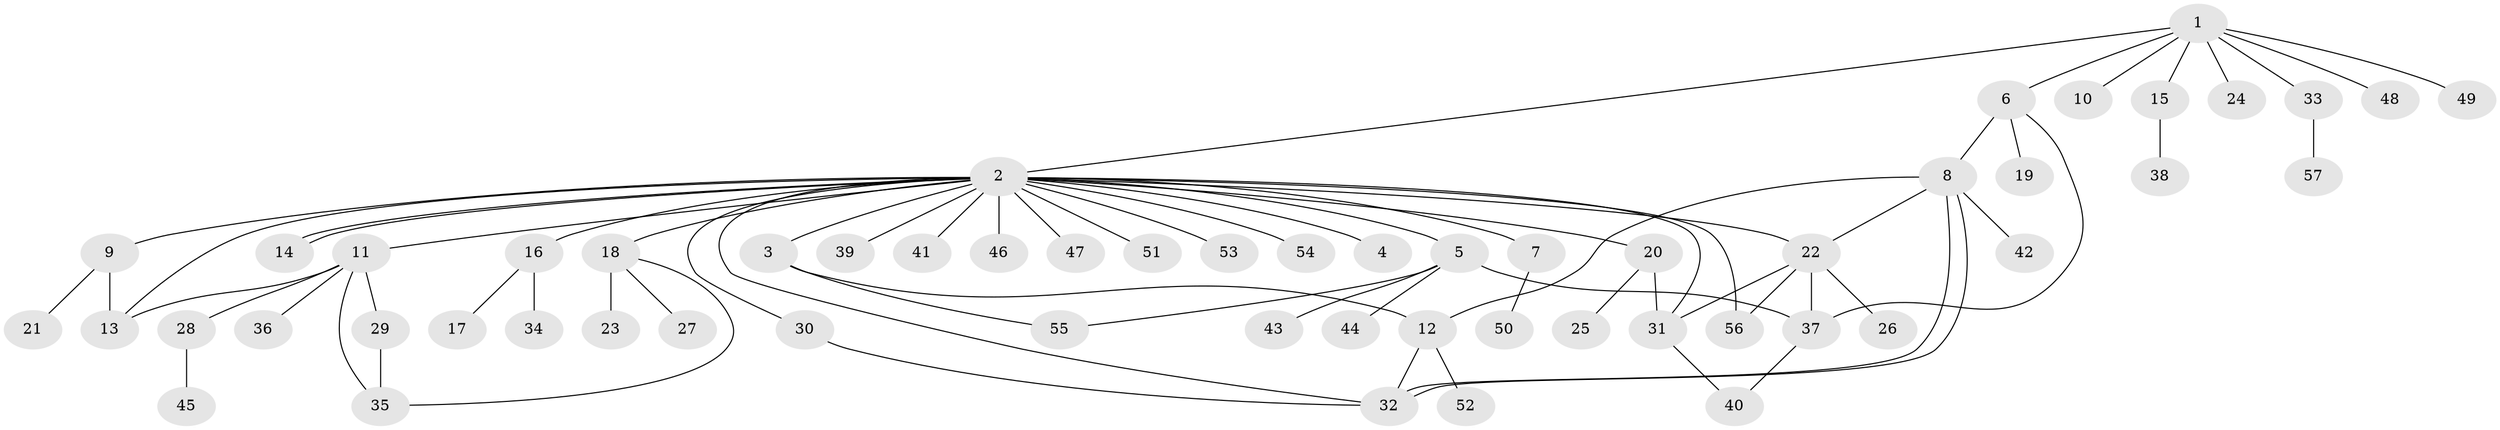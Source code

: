 // coarse degree distribution, {2: 0.16666666666666666, 3: 0.16666666666666666, 1: 0.5, 4: 0.05555555555555555, 15: 0.05555555555555555, 5: 0.05555555555555555}
// Generated by graph-tools (version 1.1) at 2025/36/03/04/25 23:36:47]
// undirected, 57 vertices, 74 edges
graph export_dot {
  node [color=gray90,style=filled];
  1;
  2;
  3;
  4;
  5;
  6;
  7;
  8;
  9;
  10;
  11;
  12;
  13;
  14;
  15;
  16;
  17;
  18;
  19;
  20;
  21;
  22;
  23;
  24;
  25;
  26;
  27;
  28;
  29;
  30;
  31;
  32;
  33;
  34;
  35;
  36;
  37;
  38;
  39;
  40;
  41;
  42;
  43;
  44;
  45;
  46;
  47;
  48;
  49;
  50;
  51;
  52;
  53;
  54;
  55;
  56;
  57;
  1 -- 2;
  1 -- 6;
  1 -- 10;
  1 -- 15;
  1 -- 24;
  1 -- 33;
  1 -- 48;
  1 -- 49;
  2 -- 3;
  2 -- 4;
  2 -- 5;
  2 -- 7;
  2 -- 9;
  2 -- 11;
  2 -- 13;
  2 -- 14;
  2 -- 14;
  2 -- 16;
  2 -- 18;
  2 -- 20;
  2 -- 22;
  2 -- 30;
  2 -- 31;
  2 -- 32;
  2 -- 39;
  2 -- 41;
  2 -- 46;
  2 -- 47;
  2 -- 51;
  2 -- 53;
  2 -- 54;
  2 -- 56;
  3 -- 12;
  3 -- 55;
  5 -- 37;
  5 -- 43;
  5 -- 44;
  5 -- 55;
  6 -- 8;
  6 -- 19;
  6 -- 37;
  7 -- 50;
  8 -- 12;
  8 -- 22;
  8 -- 32;
  8 -- 32;
  8 -- 42;
  9 -- 13;
  9 -- 21;
  11 -- 13;
  11 -- 28;
  11 -- 29;
  11 -- 35;
  11 -- 36;
  12 -- 32;
  12 -- 52;
  15 -- 38;
  16 -- 17;
  16 -- 34;
  18 -- 23;
  18 -- 27;
  18 -- 35;
  20 -- 25;
  20 -- 31;
  22 -- 26;
  22 -- 31;
  22 -- 37;
  22 -- 56;
  28 -- 45;
  29 -- 35;
  30 -- 32;
  31 -- 40;
  33 -- 57;
  37 -- 40;
}
